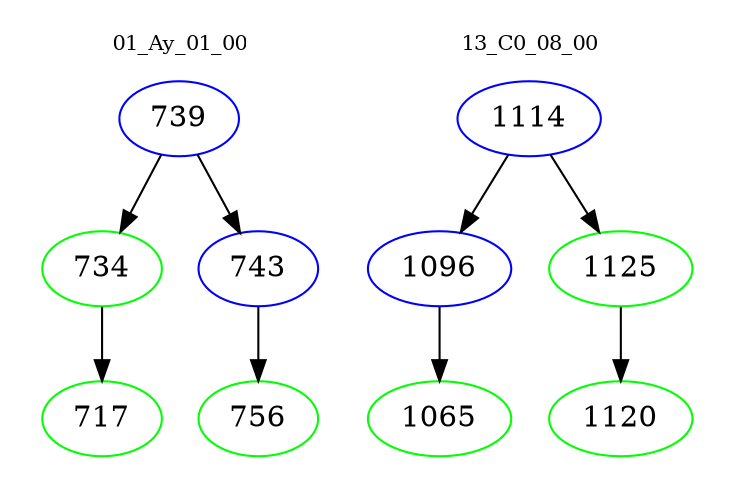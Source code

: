 digraph{
subgraph cluster_0 {
color = white
label = "01_Ay_01_00";
fontsize=10;
T0_739 [label="739", color="blue"]
T0_739 -> T0_734 [color="black"]
T0_734 [label="734", color="green"]
T0_734 -> T0_717 [color="black"]
T0_717 [label="717", color="green"]
T0_739 -> T0_743 [color="black"]
T0_743 [label="743", color="blue"]
T0_743 -> T0_756 [color="black"]
T0_756 [label="756", color="green"]
}
subgraph cluster_1 {
color = white
label = "13_C0_08_00";
fontsize=10;
T1_1114 [label="1114", color="blue"]
T1_1114 -> T1_1096 [color="black"]
T1_1096 [label="1096", color="blue"]
T1_1096 -> T1_1065 [color="black"]
T1_1065 [label="1065", color="green"]
T1_1114 -> T1_1125 [color="black"]
T1_1125 [label="1125", color="green"]
T1_1125 -> T1_1120 [color="black"]
T1_1120 [label="1120", color="green"]
}
}
